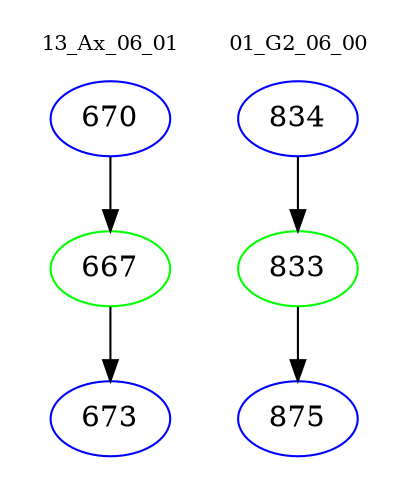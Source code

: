 digraph{
subgraph cluster_0 {
color = white
label = "13_Ax_06_01";
fontsize=10;
T0_670 [label="670", color="blue"]
T0_670 -> T0_667 [color="black"]
T0_667 [label="667", color="green"]
T0_667 -> T0_673 [color="black"]
T0_673 [label="673", color="blue"]
}
subgraph cluster_1 {
color = white
label = "01_G2_06_00";
fontsize=10;
T1_834 [label="834", color="blue"]
T1_834 -> T1_833 [color="black"]
T1_833 [label="833", color="green"]
T1_833 -> T1_875 [color="black"]
T1_875 [label="875", color="blue"]
}
}

